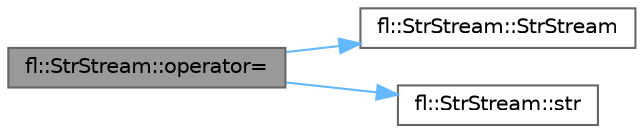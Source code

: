 digraph "fl::StrStream::operator="
{
 // LATEX_PDF_SIZE
  bgcolor="transparent";
  edge [fontname=Helvetica,fontsize=10,labelfontname=Helvetica,labelfontsize=10];
  node [fontname=Helvetica,fontsize=10,shape=box,height=0.2,width=0.4];
  rankdir="LR";
  Node1 [id="Node000001",label="fl::StrStream::operator=",height=0.2,width=0.4,color="gray40", fillcolor="grey60", style="filled", fontcolor="black",tooltip=" "];
  Node1 -> Node2 [id="edge1_Node000001_Node000002",color="steelblue1",style="solid",tooltip=" "];
  Node2 [id="Node000002",label="fl::StrStream::StrStream",height=0.2,width=0.4,color="grey40", fillcolor="white", style="filled",URL="$d4/dc6/classfl_1_1_str_stream_ae95135cf00f346b86ad4830611bf64a2.html#ae95135cf00f346b86ad4830611bf64a2",tooltip=" "];
  Node1 -> Node3 [id="edge2_Node000001_Node000003",color="steelblue1",style="solid",tooltip=" "];
  Node3 [id="Node000003",label="fl::StrStream::str",height=0.2,width=0.4,color="grey40", fillcolor="white", style="filled",URL="$d4/dc6/classfl_1_1_str_stream_aa7ff30b875aad0ced0bea78866c932b7.html#aa7ff30b875aad0ced0bea78866c932b7",tooltip=" "];
}
